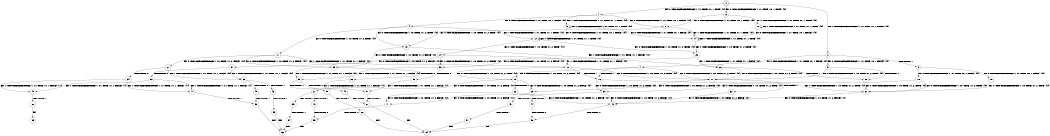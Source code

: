 digraph BCG {
size = "7, 10.5";
center = TRUE;
node [shape = circle];
0 [peripheries = 2];
0 -> 1 [label = "EX !0 !ATOMIC_EXCH_BRANCH (1, +1, TRUE, +0, 1, TRUE) !{0}"];
0 -> 2 [label = "EX !1 !ATOMIC_EXCH_BRANCH (1, +1, TRUE, +1, 1, FALSE) !{0}"];
0 -> 3 [label = "EX !0 !ATOMIC_EXCH_BRANCH (1, +1, TRUE, +0, 1, TRUE) !{0}"];
1 -> 4 [label = "EX !0 !ATOMIC_EXCH_BRANCH (1, +1, TRUE, +0, 1, FALSE) !{0}"];
1 -> 5 [label = "EX !1 !ATOMIC_EXCH_BRANCH (1, +1, TRUE, +1, 1, TRUE) !{0}"];
1 -> 6 [label = "EX !0 !ATOMIC_EXCH_BRANCH (1, +1, TRUE, +0, 1, FALSE) !{0}"];
2 -> 7 [label = "EX !0 !ATOMIC_EXCH_BRANCH (1, +1, TRUE, +0, 1, FALSE) !{0}"];
2 -> 8 [label = "TERMINATE !1"];
2 -> 9 [label = "EX !0 !ATOMIC_EXCH_BRANCH (1, +1, TRUE, +0, 1, FALSE) !{0}"];
3 -> 10 [label = "EX !1 !ATOMIC_EXCH_BRANCH (1, +1, TRUE, +1, 1, TRUE) !{0}"];
3 -> 6 [label = "EX !0 !ATOMIC_EXCH_BRANCH (1, +1, TRUE, +0, 1, FALSE) !{0}"];
4 -> 11 [label = "EX !0 !ATOMIC_EXCH_BRANCH (1, +0, TRUE, +1, 2, TRUE) !{0}"];
4 -> 12 [label = "EX !1 !ATOMIC_EXCH_BRANCH (1, +1, TRUE, +1, 1, TRUE) !{0}"];
4 -> 13 [label = "EX !0 !ATOMIC_EXCH_BRANCH (1, +0, TRUE, +1, 2, TRUE) !{0}"];
5 -> 12 [label = "EX !0 !ATOMIC_EXCH_BRANCH (1, +1, TRUE, +0, 1, FALSE) !{0}"];
5 -> 5 [label = "EX !1 !ATOMIC_EXCH_BRANCH (1, +1, TRUE, +1, 1, TRUE) !{0}"];
5 -> 14 [label = "EX !0 !ATOMIC_EXCH_BRANCH (1, +1, TRUE, +0, 1, FALSE) !{0}"];
6 -> 14 [label = "EX !1 !ATOMIC_EXCH_BRANCH (1, +1, TRUE, +1, 1, TRUE) !{0}"];
6 -> 13 [label = "EX !0 !ATOMIC_EXCH_BRANCH (1, +0, TRUE, +1, 2, TRUE) !{0}"];
7 -> 15 [label = "EX !0 !ATOMIC_EXCH_BRANCH (1, +0, TRUE, +1, 2, TRUE) !{0}"];
7 -> 16 [label = "TERMINATE !1"];
7 -> 17 [label = "EX !0 !ATOMIC_EXCH_BRANCH (1, +0, TRUE, +1, 2, TRUE) !{0}"];
8 -> 18 [label = "EX !0 !ATOMIC_EXCH_BRANCH (1, +1, TRUE, +0, 1, FALSE) !{0}"];
8 -> 19 [label = "EX !0 !ATOMIC_EXCH_BRANCH (1, +1, TRUE, +0, 1, FALSE) !{0}"];
9 -> 20 [label = "TERMINATE !1"];
9 -> 17 [label = "EX !0 !ATOMIC_EXCH_BRANCH (1, +0, TRUE, +1, 2, TRUE) !{0}"];
10 -> 10 [label = "EX !1 !ATOMIC_EXCH_BRANCH (1, +1, TRUE, +1, 1, TRUE) !{0}"];
10 -> 14 [label = "EX !0 !ATOMIC_EXCH_BRANCH (1, +1, TRUE, +0, 1, FALSE) !{0}"];
11 -> 21 [label = "EX !0 !ATOMIC_EXCH_BRANCH (1, +0, TRUE, +1, 2, FALSE) !{0}"];
11 -> 22 [label = "EX !1 !ATOMIC_EXCH_BRANCH (1, +1, TRUE, +1, 1, FALSE) !{0}"];
11 -> 23 [label = "EX !0 !ATOMIC_EXCH_BRANCH (1, +0, TRUE, +1, 2, FALSE) !{0}"];
12 -> 24 [label = "EX !0 !ATOMIC_EXCH_BRANCH (1, +0, TRUE, +1, 2, TRUE) !{0}"];
12 -> 12 [label = "EX !1 !ATOMIC_EXCH_BRANCH (1, +1, TRUE, +1, 1, TRUE) !{0}"];
12 -> 25 [label = "EX !0 !ATOMIC_EXCH_BRANCH (1, +0, TRUE, +1, 2, TRUE) !{0}"];
13 -> 26 [label = "EX !1 !ATOMIC_EXCH_BRANCH (1, +1, TRUE, +1, 1, FALSE) !{0}"];
13 -> 23 [label = "EX !0 !ATOMIC_EXCH_BRANCH (1, +0, TRUE, +1, 2, FALSE) !{0}"];
14 -> 14 [label = "EX !1 !ATOMIC_EXCH_BRANCH (1, +1, TRUE, +1, 1, TRUE) !{0}"];
14 -> 25 [label = "EX !0 !ATOMIC_EXCH_BRANCH (1, +0, TRUE, +1, 2, TRUE) !{0}"];
15 -> 27 [label = "EX !0 !ATOMIC_EXCH_BRANCH (1, +0, TRUE, +1, 2, FALSE) !{0}"];
15 -> 28 [label = "TERMINATE !1"];
15 -> 29 [label = "EX !0 !ATOMIC_EXCH_BRANCH (1, +0, TRUE, +1, 2, FALSE) !{0}"];
16 -> 30 [label = "EX !0 !ATOMIC_EXCH_BRANCH (1, +0, TRUE, +1, 2, TRUE) !{0}"];
16 -> 31 [label = "EX !0 !ATOMIC_EXCH_BRANCH (1, +0, TRUE, +1, 2, TRUE) !{0}"];
17 -> 32 [label = "TERMINATE !1"];
17 -> 29 [label = "EX !0 !ATOMIC_EXCH_BRANCH (1, +0, TRUE, +1, 2, FALSE) !{0}"];
18 -> 30 [label = "EX !0 !ATOMIC_EXCH_BRANCH (1, +0, TRUE, +1, 2, TRUE) !{0}"];
18 -> 31 [label = "EX !0 !ATOMIC_EXCH_BRANCH (1, +0, TRUE, +1, 2, TRUE) !{0}"];
19 -> 31 [label = "EX !0 !ATOMIC_EXCH_BRANCH (1, +0, TRUE, +1, 2, TRUE) !{0}"];
20 -> 31 [label = "EX !0 !ATOMIC_EXCH_BRANCH (1, +0, TRUE, +1, 2, TRUE) !{0}"];
21 -> 33 [label = "EX !1 !ATOMIC_EXCH_BRANCH (1, +1, TRUE, +1, 1, FALSE) !{0}"];
21 -> 34 [label = "TERMINATE !0"];
22 -> 15 [label = "EX !0 !ATOMIC_EXCH_BRANCH (1, +0, TRUE, +1, 2, TRUE) !{0}"];
22 -> 16 [label = "TERMINATE !1"];
22 -> 17 [label = "EX !0 !ATOMIC_EXCH_BRANCH (1, +0, TRUE, +1, 2, TRUE) !{0}"];
23 -> 35 [label = "EX !1 !ATOMIC_EXCH_BRANCH (1, +1, TRUE, +1, 1, FALSE) !{0}"];
23 -> 36 [label = "TERMINATE !0"];
24 -> 37 [label = "EX !0 !ATOMIC_EXCH_BRANCH (1, +0, TRUE, +1, 2, FALSE) !{0}"];
24 -> 22 [label = "EX !1 !ATOMIC_EXCH_BRANCH (1, +1, TRUE, +1, 1, FALSE) !{0}"];
24 -> 38 [label = "EX !0 !ATOMIC_EXCH_BRANCH (1, +0, TRUE, +1, 2, FALSE) !{0}"];
25 -> 26 [label = "EX !1 !ATOMIC_EXCH_BRANCH (1, +1, TRUE, +1, 1, FALSE) !{0}"];
25 -> 38 [label = "EX !0 !ATOMIC_EXCH_BRANCH (1, +0, TRUE, +1, 2, FALSE) !{0}"];
26 -> 20 [label = "TERMINATE !1"];
26 -> 17 [label = "EX !0 !ATOMIC_EXCH_BRANCH (1, +0, TRUE, +1, 2, TRUE) !{0}"];
27 -> 39 [label = "TERMINATE !0"];
27 -> 40 [label = "TERMINATE !1"];
28 -> 41 [label = "EX !0 !ATOMIC_EXCH_BRANCH (1, +0, TRUE, +1, 2, FALSE) !{0}"];
28 -> 42 [label = "EX !0 !ATOMIC_EXCH_BRANCH (1, +0, TRUE, +1, 2, FALSE) !{0}"];
29 -> 43 [label = "TERMINATE !0"];
29 -> 44 [label = "TERMINATE !1"];
30 -> 41 [label = "EX !0 !ATOMIC_EXCH_BRANCH (1, +0, TRUE, +1, 2, FALSE) !{0}"];
30 -> 42 [label = "EX !0 !ATOMIC_EXCH_BRANCH (1, +0, TRUE, +1, 2, FALSE) !{0}"];
31 -> 42 [label = "EX !0 !ATOMIC_EXCH_BRANCH (1, +0, TRUE, +1, 2, FALSE) !{0}"];
32 -> 42 [label = "EX !0 !ATOMIC_EXCH_BRANCH (1, +0, TRUE, +1, 2, FALSE) !{0}"];
33 -> 45 [label = "TERMINATE !0"];
33 -> 46 [label = "TERMINATE !1"];
34 -> 47 [label = "EX !1 !ATOMIC_EXCH_BRANCH (1, +1, TRUE, +1, 1, FALSE) !{1}"];
34 -> 48 [label = "EX !1 !ATOMIC_EXCH_BRANCH (1, +1, TRUE, +1, 1, FALSE) !{1}"];
35 -> 49 [label = "TERMINATE !0"];
35 -> 50 [label = "TERMINATE !1"];
36 -> 51 [label = "EX !1 !ATOMIC_EXCH_BRANCH (1, +1, TRUE, +1, 1, FALSE) !{1}"];
37 -> 33 [label = "EX !1 !ATOMIC_EXCH_BRANCH (1, +1, TRUE, +1, 1, FALSE) !{0}"];
37 -> 52 [label = "TERMINATE !0"];
38 -> 35 [label = "EX !1 !ATOMIC_EXCH_BRANCH (1, +1, TRUE, +1, 1, FALSE) !{0}"];
38 -> 53 [label = "TERMINATE !0"];
39 -> 54 [label = "TERMINATE !1"];
40 -> 55 [label = "TERMINATE !0"];
41 -> 55 [label = "TERMINATE !0"];
42 -> 56 [label = "TERMINATE !0"];
43 -> 57 [label = "TERMINATE !1"];
44 -> 56 [label = "TERMINATE !0"];
45 -> 58 [label = "TERMINATE !1"];
46 -> 59 [label = "TERMINATE !0"];
47 -> 58 [label = "TERMINATE !1"];
48 -> 60 [label = "TERMINATE !1"];
49 -> 61 [label = "TERMINATE !1"];
50 -> 62 [label = "TERMINATE !0"];
51 -> 61 [label = "TERMINATE !1"];
52 -> 47 [label = "EX !1 !ATOMIC_EXCH_BRANCH (1, +1, TRUE, +1, 1, FALSE) !{1}"];
52 -> 48 [label = "EX !1 !ATOMIC_EXCH_BRANCH (1, +1, TRUE, +1, 1, FALSE) !{1}"];
53 -> 51 [label = "EX !1 !ATOMIC_EXCH_BRANCH (1, +1, TRUE, +1, 1, FALSE) !{1}"];
54 -> 63 [label = "exit"];
55 -> 63 [label = "exit"];
56 -> 64 [label = "exit"];
57 -> 64 [label = "exit"];
58 -> 63 [label = "exit"];
59 -> 63 [label = "exit"];
60 -> 65 [label = "exit"];
61 -> 64 [label = "exit"];
62 -> 64 [label = "exit"];
}
